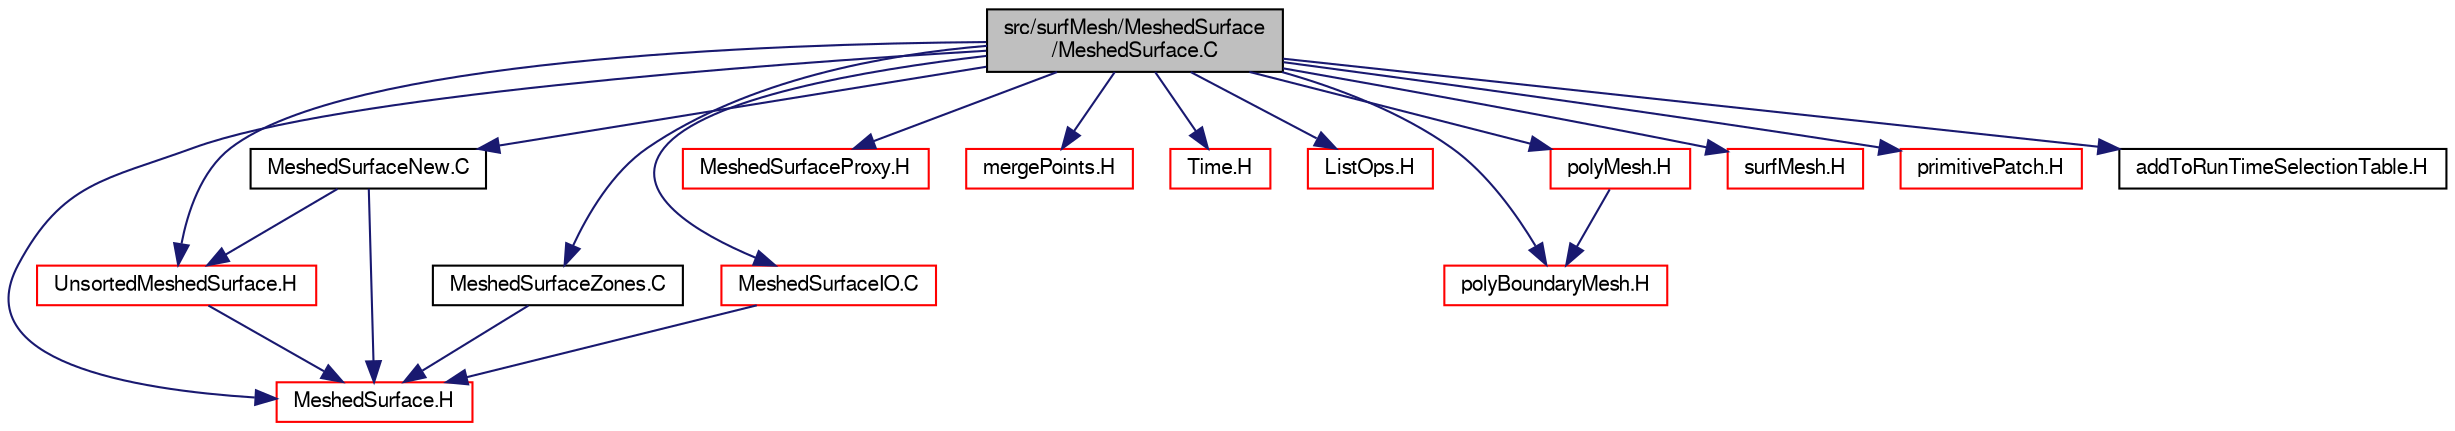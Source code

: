 digraph "src/surfMesh/MeshedSurface/MeshedSurface.C"
{
  bgcolor="transparent";
  edge [fontname="FreeSans",fontsize="10",labelfontname="FreeSans",labelfontsize="10"];
  node [fontname="FreeSans",fontsize="10",shape=record];
  Node0 [label="src/surfMesh/MeshedSurface\l/MeshedSurface.C",height=0.2,width=0.4,color="black", fillcolor="grey75", style="filled", fontcolor="black"];
  Node0 -> Node1 [color="midnightblue",fontsize="10",style="solid",fontname="FreeSans"];
  Node1 [label="MeshedSurface.H",height=0.2,width=0.4,color="red",URL="$a15041.html"];
  Node0 -> Node177 [color="midnightblue",fontsize="10",style="solid",fontname="FreeSans"];
  Node177 [label="UnsortedMeshedSurface.H",height=0.2,width=0.4,color="red",URL="$a15347.html"];
  Node177 -> Node1 [color="midnightblue",fontsize="10",style="solid",fontname="FreeSans"];
  Node0 -> Node178 [color="midnightblue",fontsize="10",style="solid",fontname="FreeSans"];
  Node178 [label="MeshedSurfaceProxy.H",height=0.2,width=0.4,color="red",URL="$a15074.html"];
  Node0 -> Node179 [color="midnightblue",fontsize="10",style="solid",fontname="FreeSans"];
  Node179 [label="mergePoints.H",height=0.2,width=0.4,color="red",URL="$a11387.html",tooltip="Merge points. See below. "];
  Node0 -> Node180 [color="midnightblue",fontsize="10",style="solid",fontname="FreeSans"];
  Node180 [label="Time.H",height=0.2,width=0.4,color="red",URL="$a09311.html"];
  Node0 -> Node97 [color="midnightblue",fontsize="10",style="solid",fontname="FreeSans"];
  Node97 [label="ListOps.H",height=0.2,width=0.4,color="red",URL="$a08687.html",tooltip="Various functions to operate on Lists. "];
  Node0 -> Node229 [color="midnightblue",fontsize="10",style="solid",fontname="FreeSans"];
  Node229 [label="polyBoundaryMesh.H",height=0.2,width=0.4,color="red",URL="$a11615.html"];
  Node0 -> Node236 [color="midnightblue",fontsize="10",style="solid",fontname="FreeSans"];
  Node236 [label="polyMesh.H",height=0.2,width=0.4,color="red",URL="$a11630.html"];
  Node236 -> Node229 [color="midnightblue",fontsize="10",style="solid",fontname="FreeSans"];
  Node0 -> Node276 [color="midnightblue",fontsize="10",style="solid",fontname="FreeSans"];
  Node276 [label="surfMesh.H",height=0.2,width=0.4,color="red",URL="$a15311.html"];
  Node0 -> Node233 [color="midnightblue",fontsize="10",style="solid",fontname="FreeSans"];
  Node233 [label="primitivePatch.H",height=0.2,width=0.4,color="red",URL="$a11999.html"];
  Node0 -> Node282 [color="midnightblue",fontsize="10",style="solid",fontname="FreeSans"];
  Node282 [label="addToRunTimeSelectionTable.H",height=0.2,width=0.4,color="black",URL="$a09263.html",tooltip="Macros for easy insertion into run-time selection tables. "];
  Node0 -> Node283 [color="midnightblue",fontsize="10",style="solid",fontname="FreeSans"];
  Node283 [label="MeshedSurfaceZones.C",height=0.2,width=0.4,color="black",URL="$a15062.html"];
  Node283 -> Node1 [color="midnightblue",fontsize="10",style="solid",fontname="FreeSans"];
  Node0 -> Node284 [color="midnightblue",fontsize="10",style="solid",fontname="FreeSans"];
  Node284 [label="MeshedSurfaceIO.C",height=0.2,width=0.4,color="red",URL="$a15047.html"];
  Node284 -> Node1 [color="midnightblue",fontsize="10",style="solid",fontname="FreeSans"];
  Node0 -> Node285 [color="midnightblue",fontsize="10",style="solid",fontname="FreeSans"];
  Node285 [label="MeshedSurfaceNew.C",height=0.2,width=0.4,color="black",URL="$a15050.html"];
  Node285 -> Node1 [color="midnightblue",fontsize="10",style="solid",fontname="FreeSans"];
  Node285 -> Node177 [color="midnightblue",fontsize="10",style="solid",fontname="FreeSans"];
}
